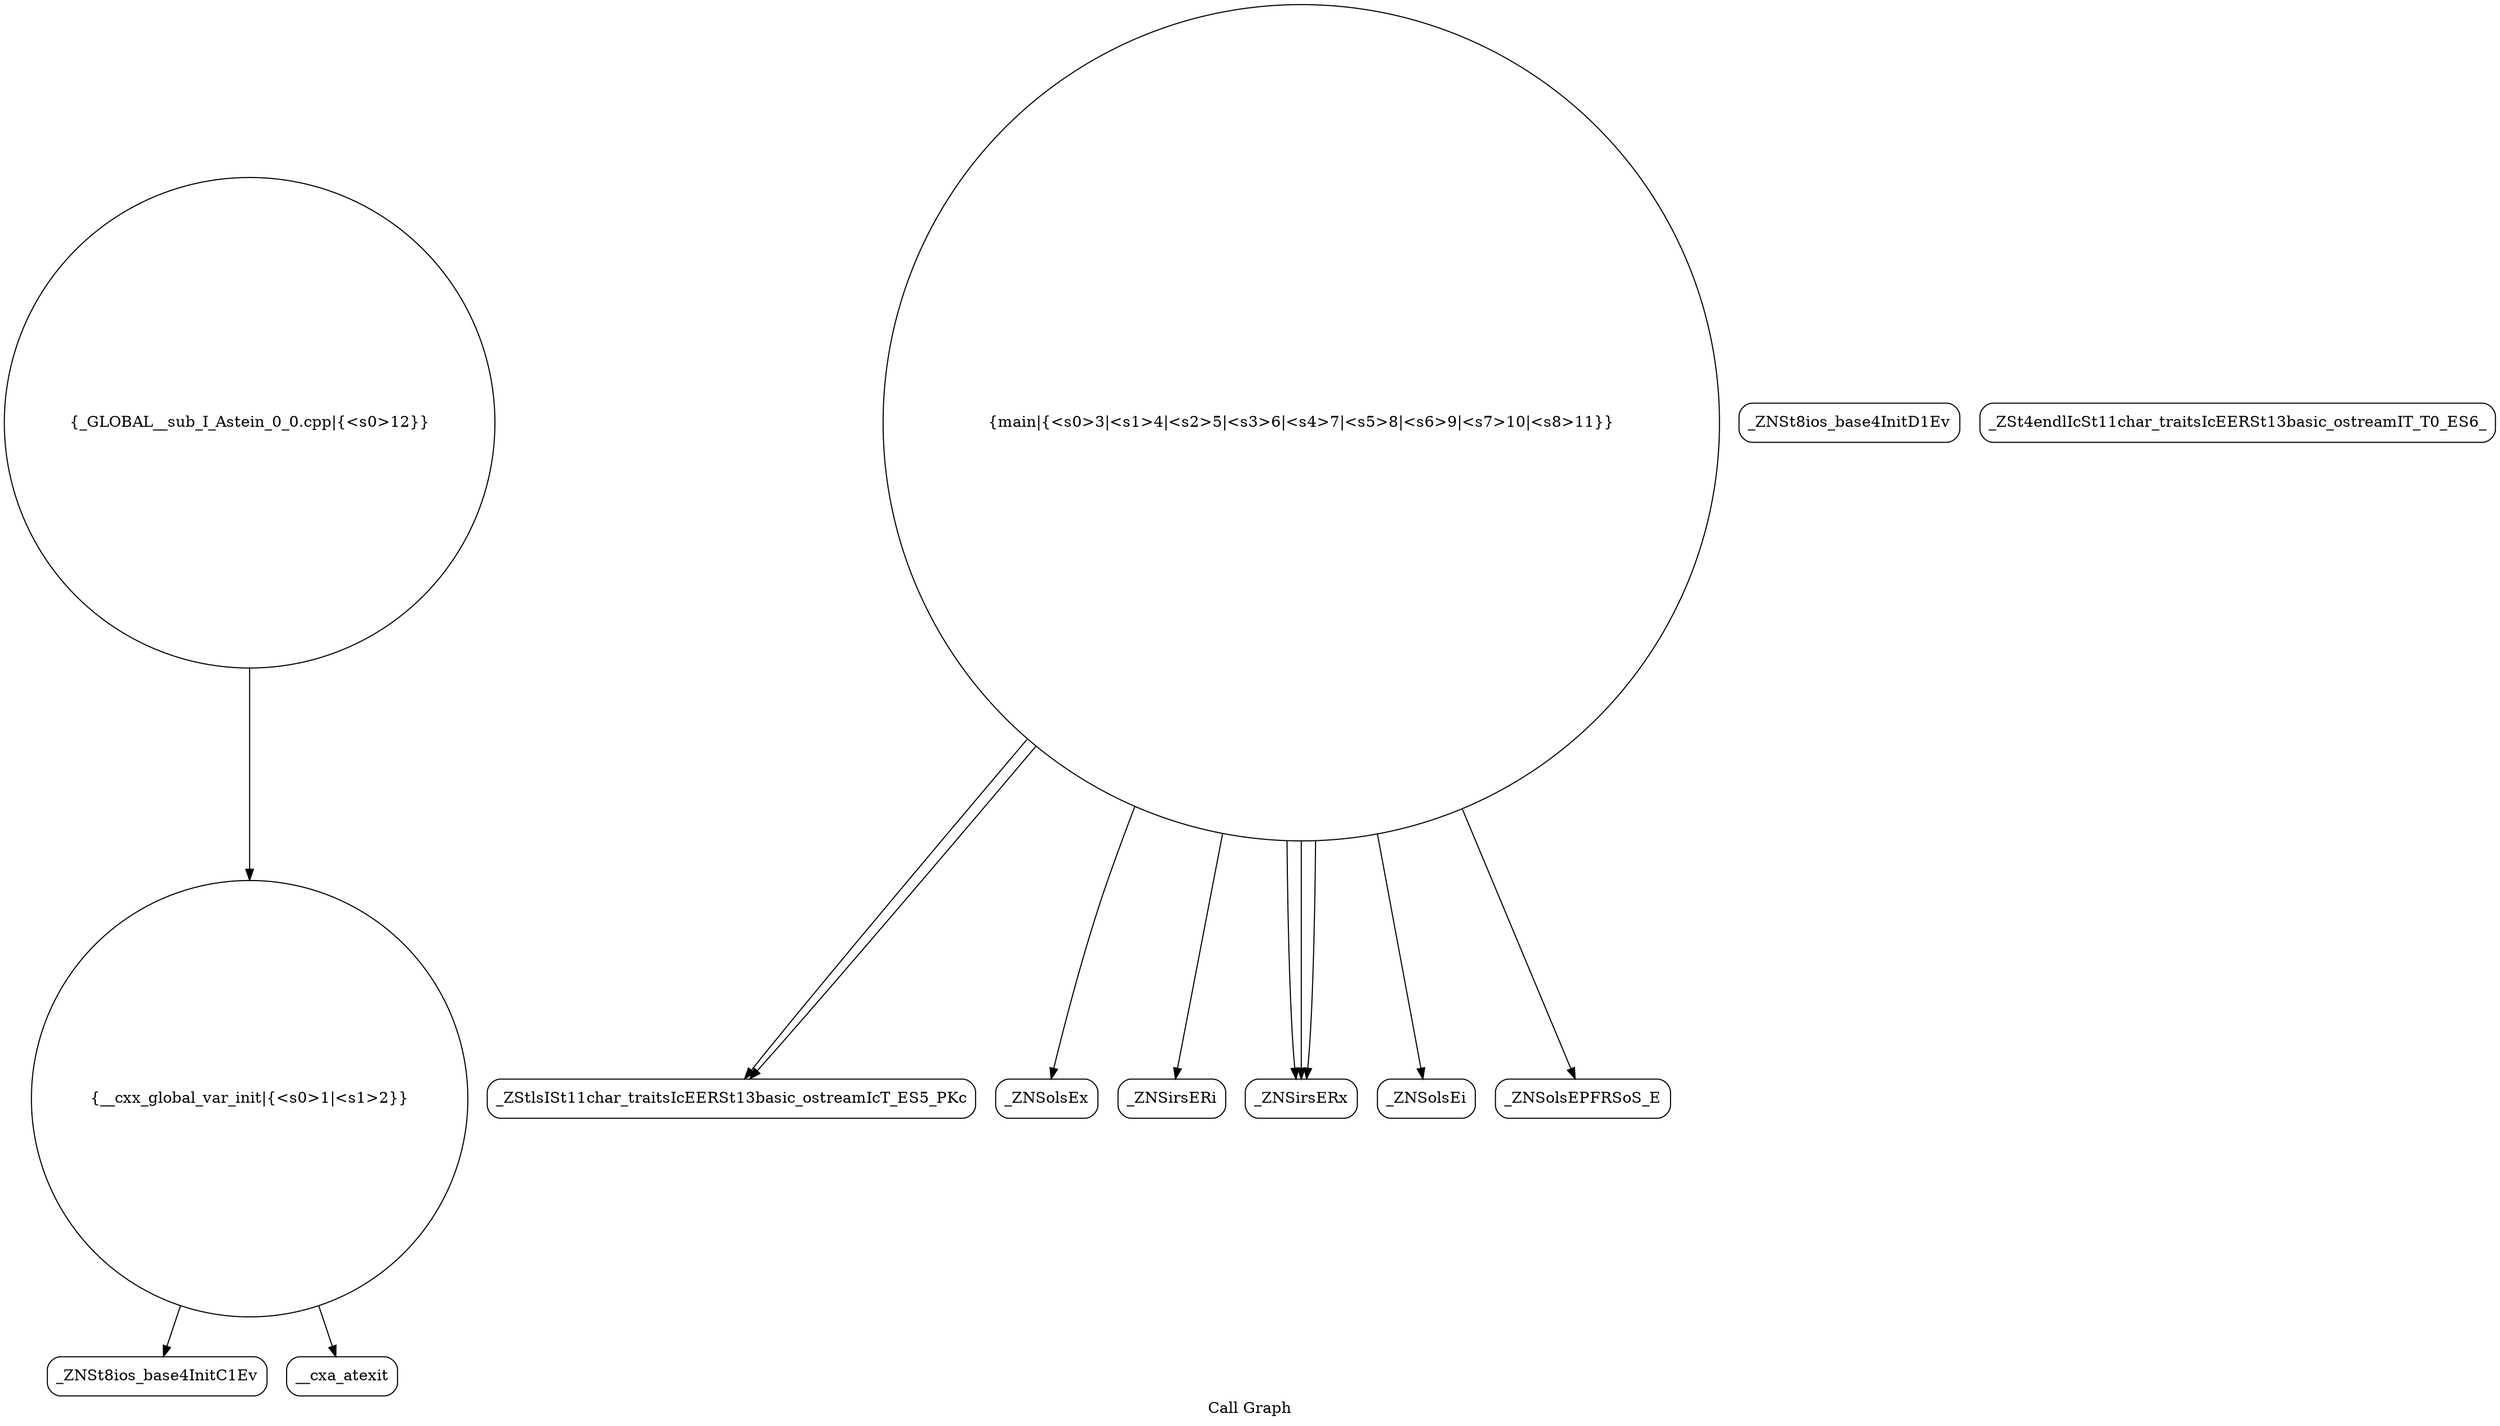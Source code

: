 digraph "Call Graph" {
	label="Call Graph";

	Node0x55b4d2b2bdf0 [shape=record,shape=circle,label="{__cxx_global_var_init|{<s0>1|<s1>2}}"];
	Node0x55b4d2b2bdf0:s0 -> Node0x55b4d2b2c280[color=black];
	Node0x55b4d2b2bdf0:s1 -> Node0x55b4d2b2c380[color=black];
	Node0x55b4d2b2c580 [shape=record,shape=Mrecord,label="{_ZStlsISt11char_traitsIcEERSt13basic_ostreamIcT_ES5_PKc}"];
	Node0x55b4d2b2c300 [shape=record,shape=Mrecord,label="{_ZNSt8ios_base4InitD1Ev}"];
	Node0x55b4d2b2c680 [shape=record,shape=Mrecord,label="{_ZNSolsEx}"];
	Node0x55b4d2b2c400 [shape=record,shape=circle,label="{main|{<s0>3|<s1>4|<s2>5|<s3>6|<s4>7|<s5>8|<s6>9|<s7>10|<s8>11}}"];
	Node0x55b4d2b2c400:s0 -> Node0x55b4d2b2c480[color=black];
	Node0x55b4d2b2c400:s1 -> Node0x55b4d2b2c500[color=black];
	Node0x55b4d2b2c400:s2 -> Node0x55b4d2b2c500[color=black];
	Node0x55b4d2b2c400:s3 -> Node0x55b4d2b2c500[color=black];
	Node0x55b4d2b2c400:s4 -> Node0x55b4d2b2c580[color=black];
	Node0x55b4d2b2c400:s5 -> Node0x55b4d2b2c600[color=black];
	Node0x55b4d2b2c400:s6 -> Node0x55b4d2b2c580[color=black];
	Node0x55b4d2b2c400:s7 -> Node0x55b4d2b2c680[color=black];
	Node0x55b4d2b2c400:s8 -> Node0x55b4d2b2c700[color=black];
	Node0x55b4d2b2c780 [shape=record,shape=Mrecord,label="{_ZSt4endlIcSt11char_traitsIcEERSt13basic_ostreamIT_T0_ES6_}"];
	Node0x55b4d2b2c500 [shape=record,shape=Mrecord,label="{_ZNSirsERx}"];
	Node0x55b4d2b2c280 [shape=record,shape=Mrecord,label="{_ZNSt8ios_base4InitC1Ev}"];
	Node0x55b4d2b2c600 [shape=record,shape=Mrecord,label="{_ZNSolsEi}"];
	Node0x55b4d2b2c380 [shape=record,shape=Mrecord,label="{__cxa_atexit}"];
	Node0x55b4d2b2c700 [shape=record,shape=Mrecord,label="{_ZNSolsEPFRSoS_E}"];
	Node0x55b4d2b2c480 [shape=record,shape=Mrecord,label="{_ZNSirsERi}"];
	Node0x55b4d2b2c800 [shape=record,shape=circle,label="{_GLOBAL__sub_I_Astein_0_0.cpp|{<s0>12}}"];
	Node0x55b4d2b2c800:s0 -> Node0x55b4d2b2bdf0[color=black];
}
